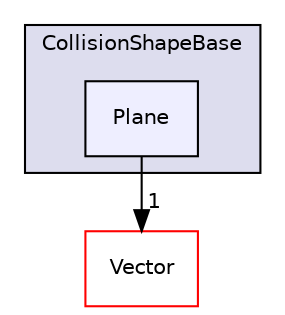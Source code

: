 digraph "C:/HAL/PG関係/03_作成プログラム/03_HAL授業/就職作品/Project/source/04_Tool/Component/Collision/CollisionBase/CollisionObject/CollisionShapeBase/Plane" {
  compound=true
  node [ fontsize="10", fontname="Helvetica"];
  edge [ labelfontsize="10", labelfontname="Helvetica"];
  subgraph clusterdir_37f05b902c9752e817f88d9d1c5bcf13 {
    graph [ bgcolor="#ddddee", pencolor="black", label="CollisionShapeBase" fontname="Helvetica", fontsize="10", URL="dir_37f05b902c9752e817f88d9d1c5bcf13.html"]
  dir_49150446f280afe3f01e2c0e08af1414 [shape=box, label="Plane", style="filled", fillcolor="#eeeeff", pencolor="black", URL="dir_49150446f280afe3f01e2c0e08af1414.html"];
  }
  dir_e5c1ae2f1092e95ef2033dbd3d9e326c [shape=box label="Vector" fillcolor="white" style="filled" color="red" URL="dir_e5c1ae2f1092e95ef2033dbd3d9e326c.html"];
  dir_49150446f280afe3f01e2c0e08af1414->dir_e5c1ae2f1092e95ef2033dbd3d9e326c [headlabel="1", labeldistance=1.5 headhref="dir_000091_000149.html"];
}
